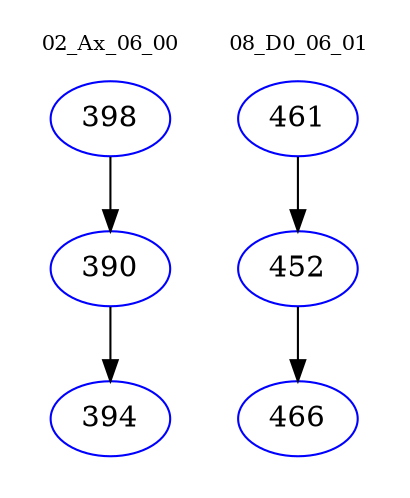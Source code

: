 digraph{
subgraph cluster_0 {
color = white
label = "02_Ax_06_00";
fontsize=10;
T0_398 [label="398", color="blue"]
T0_398 -> T0_390 [color="black"]
T0_390 [label="390", color="blue"]
T0_390 -> T0_394 [color="black"]
T0_394 [label="394", color="blue"]
}
subgraph cluster_1 {
color = white
label = "08_D0_06_01";
fontsize=10;
T1_461 [label="461", color="blue"]
T1_461 -> T1_452 [color="black"]
T1_452 [label="452", color="blue"]
T1_452 -> T1_466 [color="black"]
T1_466 [label="466", color="blue"]
}
}
